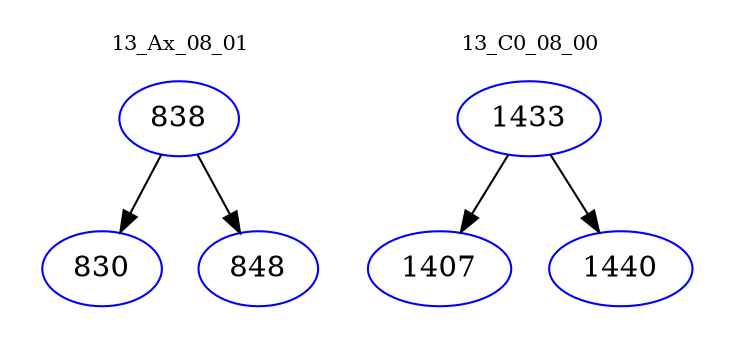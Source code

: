 digraph{
subgraph cluster_0 {
color = white
label = "13_Ax_08_01";
fontsize=10;
T0_838 [label="838", color="blue"]
T0_838 -> T0_830 [color="black"]
T0_830 [label="830", color="blue"]
T0_838 -> T0_848 [color="black"]
T0_848 [label="848", color="blue"]
}
subgraph cluster_1 {
color = white
label = "13_C0_08_00";
fontsize=10;
T1_1433 [label="1433", color="blue"]
T1_1433 -> T1_1407 [color="black"]
T1_1407 [label="1407", color="blue"]
T1_1433 -> T1_1440 [color="black"]
T1_1440 [label="1440", color="blue"]
}
}
